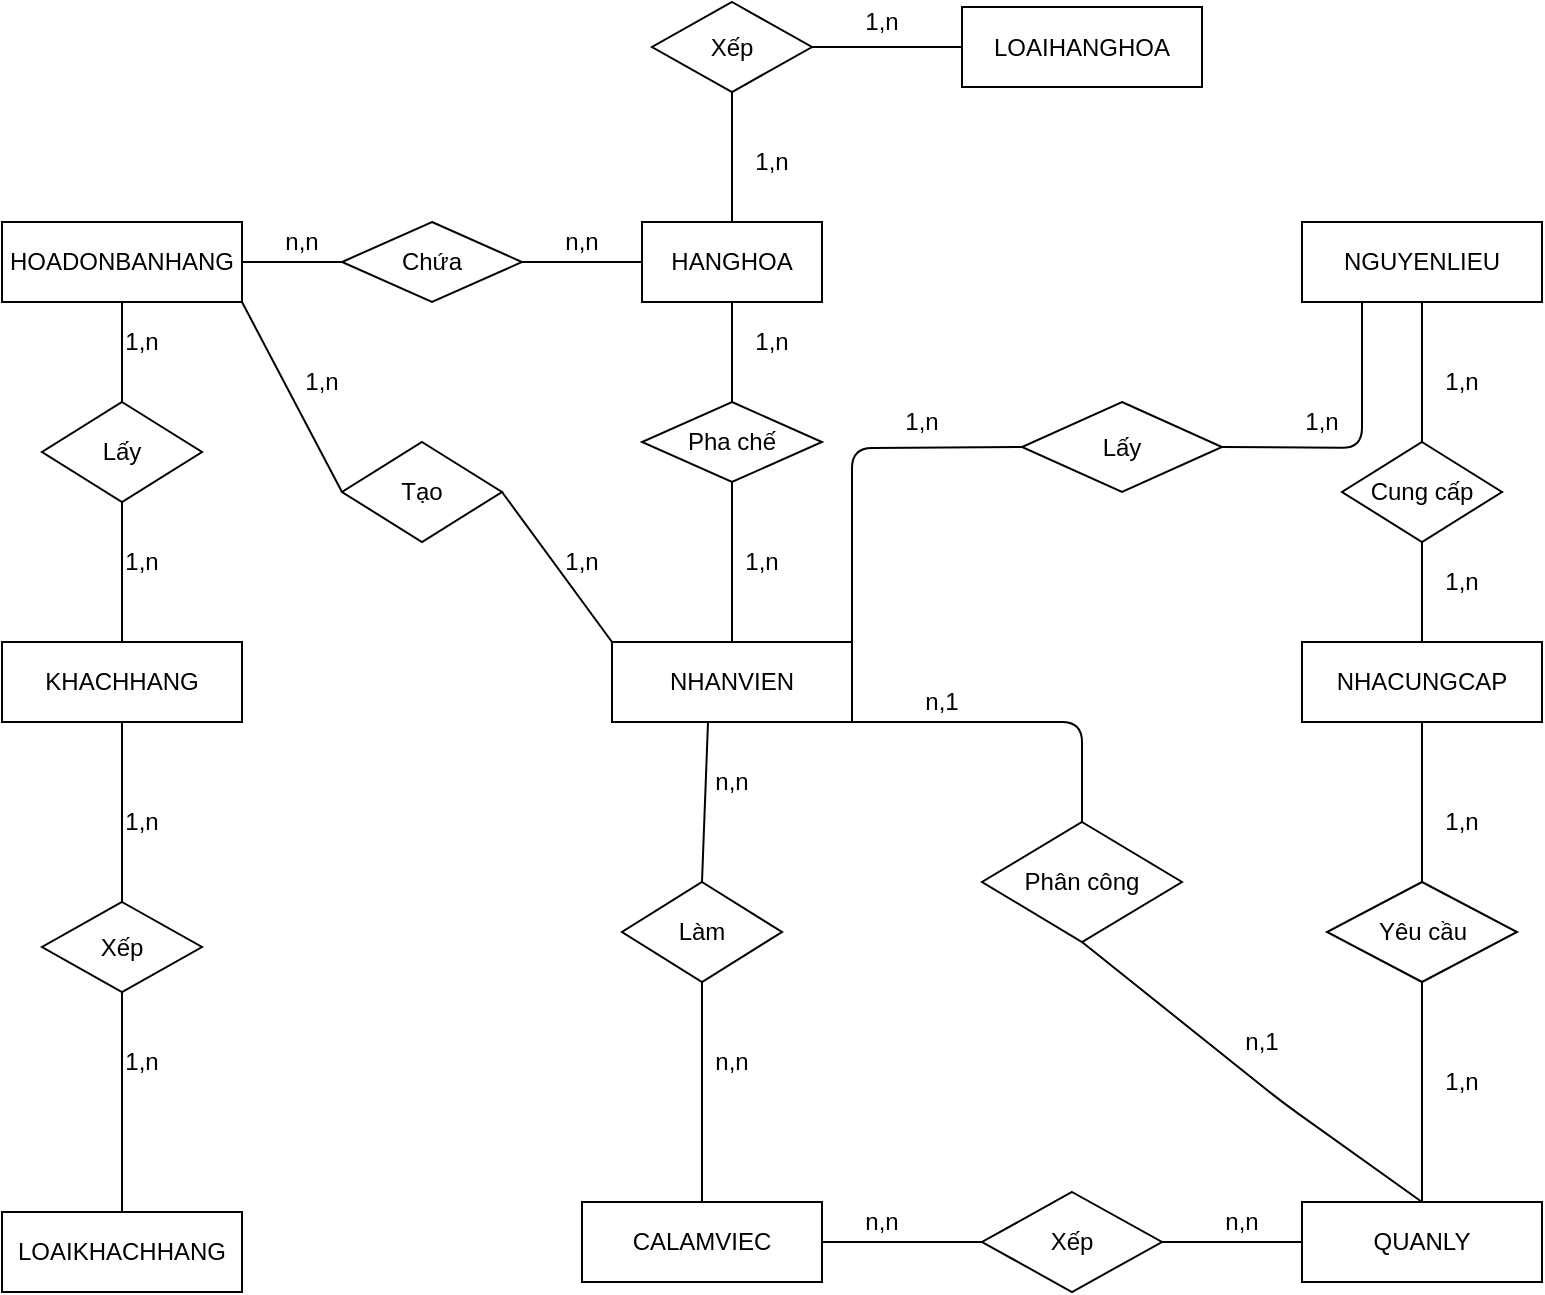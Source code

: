 <mxfile version="14.1.3" type="github">
  <diagram id="_luvdSTD__BYO-KGzidT" name="Page-1">
    <mxGraphModel dx="1036" dy="1721" grid="0" gridSize="10" guides="1" tooltips="1" connect="1" arrows="1" fold="1" page="0" pageScale="1" pageWidth="827" pageHeight="1169" math="0" shadow="0">
      <root>
        <mxCell id="0" />
        <mxCell id="1" parent="0" />
        <mxCell id="zBJNnqJArTvOOcfaqeSt-1" value="NHANVIEN" style="rounded=0;whiteSpace=wrap;html=1;" vertex="1" parent="1">
          <mxGeometry x="315" y="-120" width="120" height="40" as="geometry" />
        </mxCell>
        <mxCell id="zBJNnqJArTvOOcfaqeSt-2" value="LOAIKHACHHANG" style="rounded=0;whiteSpace=wrap;html=1;" vertex="1" parent="1">
          <mxGeometry x="10" y="165" width="120" height="40" as="geometry" />
        </mxCell>
        <mxCell id="zBJNnqJArTvOOcfaqeSt-3" value="HOADONBANHANG" style="rounded=0;whiteSpace=wrap;html=1;" vertex="1" parent="1">
          <mxGeometry x="10" y="-330" width="120" height="40" as="geometry" />
        </mxCell>
        <mxCell id="zBJNnqJArTvOOcfaqeSt-4" value="KHACHHANG" style="rounded=0;whiteSpace=wrap;html=1;" vertex="1" parent="1">
          <mxGeometry x="10" y="-120" width="120" height="40" as="geometry" />
        </mxCell>
        <mxCell id="zBJNnqJArTvOOcfaqeSt-5" value="LOAIHANGHOA" style="rounded=0;whiteSpace=wrap;html=1;" vertex="1" parent="1">
          <mxGeometry x="490" y="-437.5" width="120" height="40" as="geometry" />
        </mxCell>
        <mxCell id="zBJNnqJArTvOOcfaqeSt-6" value="CALAMVIEC" style="rounded=0;whiteSpace=wrap;html=1;" vertex="1" parent="1">
          <mxGeometry x="300" y="160" width="120" height="40" as="geometry" />
        </mxCell>
        <mxCell id="zBJNnqJArTvOOcfaqeSt-7" value="NHACUNGCAP" style="rounded=0;whiteSpace=wrap;html=1;" vertex="1" parent="1">
          <mxGeometry x="660" y="-120" width="120" height="40" as="geometry" />
        </mxCell>
        <mxCell id="zBJNnqJArTvOOcfaqeSt-9" value="HANGHOA" style="rounded=0;whiteSpace=wrap;html=1;" vertex="1" parent="1">
          <mxGeometry x="330" y="-330" width="90" height="40" as="geometry" />
        </mxCell>
        <mxCell id="zBJNnqJArTvOOcfaqeSt-11" value="Chứa" style="rhombus;whiteSpace=wrap;html=1;" vertex="1" parent="1">
          <mxGeometry x="180" y="-330" width="90" height="40" as="geometry" />
        </mxCell>
        <mxCell id="zBJNnqJArTvOOcfaqeSt-13" value="" style="endArrow=none;html=1;exitX=1;exitY=0.5;exitDx=0;exitDy=0;entryX=0;entryY=0.5;entryDx=0;entryDy=0;" edge="1" parent="1" source="zBJNnqJArTvOOcfaqeSt-11" target="zBJNnqJArTvOOcfaqeSt-9">
          <mxGeometry width="50" height="50" relative="1" as="geometry">
            <mxPoint x="240" y="-141" as="sourcePoint" />
            <mxPoint x="290" y="-191" as="targetPoint" />
          </mxGeometry>
        </mxCell>
        <mxCell id="zBJNnqJArTvOOcfaqeSt-14" value="" style="endArrow=none;html=1;exitX=1;exitY=0.5;exitDx=0;exitDy=0;" edge="1" parent="1" source="zBJNnqJArTvOOcfaqeSt-3" target="zBJNnqJArTvOOcfaqeSt-11">
          <mxGeometry width="50" height="50" relative="1" as="geometry">
            <mxPoint x="280" y="-130" as="sourcePoint" />
            <mxPoint x="330" y="-180" as="targetPoint" />
          </mxGeometry>
        </mxCell>
        <mxCell id="zBJNnqJArTvOOcfaqeSt-15" value="n,n" style="text;html=1;strokeColor=none;fillColor=none;align=center;verticalAlign=middle;whiteSpace=wrap;rounded=0;" vertex="1" parent="1">
          <mxGeometry x="140" y="-330" width="40" height="20" as="geometry" />
        </mxCell>
        <mxCell id="zBJNnqJArTvOOcfaqeSt-16" value="n,n" style="text;html=1;strokeColor=none;fillColor=none;align=center;verticalAlign=middle;whiteSpace=wrap;rounded=0;" vertex="1" parent="1">
          <mxGeometry x="280" y="-330" width="40" height="20" as="geometry" />
        </mxCell>
        <mxCell id="zBJNnqJArTvOOcfaqeSt-18" value="Xếp" style="rhombus;whiteSpace=wrap;html=1;" vertex="1" parent="1">
          <mxGeometry x="335" y="-440" width="80" height="45" as="geometry" />
        </mxCell>
        <mxCell id="zBJNnqJArTvOOcfaqeSt-19" value="" style="endArrow=none;html=1;entryX=0.5;entryY=1;entryDx=0;entryDy=0;exitX=0.5;exitY=0;exitDx=0;exitDy=0;" edge="1" parent="1" source="zBJNnqJArTvOOcfaqeSt-9" target="zBJNnqJArTvOOcfaqeSt-18">
          <mxGeometry width="50" height="50" relative="1" as="geometry">
            <mxPoint x="320" y="-180" as="sourcePoint" />
            <mxPoint x="370" y="-230" as="targetPoint" />
          </mxGeometry>
        </mxCell>
        <mxCell id="zBJNnqJArTvOOcfaqeSt-20" value="" style="endArrow=none;html=1;entryX=0;entryY=0.5;entryDx=0;entryDy=0;exitX=1;exitY=0.5;exitDx=0;exitDy=0;" edge="1" parent="1" source="zBJNnqJArTvOOcfaqeSt-18" target="zBJNnqJArTvOOcfaqeSt-5">
          <mxGeometry width="50" height="50" relative="1" as="geometry">
            <mxPoint x="320" y="-180" as="sourcePoint" />
            <mxPoint x="370" y="-230" as="targetPoint" />
          </mxGeometry>
        </mxCell>
        <mxCell id="zBJNnqJArTvOOcfaqeSt-21" value="1,n" style="text;html=1;strokeColor=none;fillColor=none;align=center;verticalAlign=middle;whiteSpace=wrap;rounded=0;" vertex="1" parent="1">
          <mxGeometry x="375" y="-370" width="40" height="20" as="geometry" />
        </mxCell>
        <mxCell id="zBJNnqJArTvOOcfaqeSt-22" value="1,n" style="text;html=1;strokeColor=none;fillColor=none;align=center;verticalAlign=middle;whiteSpace=wrap;rounded=0;" vertex="1" parent="1">
          <mxGeometry x="430" y="-440" width="40" height="20" as="geometry" />
        </mxCell>
        <mxCell id="zBJNnqJArTvOOcfaqeSt-23" value="Pha chế" style="rhombus;whiteSpace=wrap;html=1;" vertex="1" parent="1">
          <mxGeometry x="330" y="-240" width="90" height="40" as="geometry" />
        </mxCell>
        <mxCell id="zBJNnqJArTvOOcfaqeSt-24" value="" style="endArrow=none;html=1;entryX=0.5;entryY=1;entryDx=0;entryDy=0;exitX=0.5;exitY=0;exitDx=0;exitDy=0;" edge="1" parent="1" source="zBJNnqJArTvOOcfaqeSt-1" target="zBJNnqJArTvOOcfaqeSt-23">
          <mxGeometry width="50" height="50" relative="1" as="geometry">
            <mxPoint x="270" y="-110" as="sourcePoint" />
            <mxPoint x="320" y="-160" as="targetPoint" />
          </mxGeometry>
        </mxCell>
        <mxCell id="zBJNnqJArTvOOcfaqeSt-25" value="" style="endArrow=none;html=1;entryX=0.5;entryY=1;entryDx=0;entryDy=0;" edge="1" parent="1" source="zBJNnqJArTvOOcfaqeSt-23" target="zBJNnqJArTvOOcfaqeSt-9">
          <mxGeometry width="50" height="50" relative="1" as="geometry">
            <mxPoint x="270" y="-110" as="sourcePoint" />
            <mxPoint x="320" y="-160" as="targetPoint" />
          </mxGeometry>
        </mxCell>
        <mxCell id="zBJNnqJArTvOOcfaqeSt-26" value="1,n" style="text;html=1;strokeColor=none;fillColor=none;align=center;verticalAlign=middle;whiteSpace=wrap;rounded=0;" vertex="1" parent="1">
          <mxGeometry x="375" y="-280" width="40" height="20" as="geometry" />
        </mxCell>
        <mxCell id="zBJNnqJArTvOOcfaqeSt-27" value="1,n" style="text;html=1;strokeColor=none;fillColor=none;align=center;verticalAlign=middle;whiteSpace=wrap;rounded=0;" vertex="1" parent="1">
          <mxGeometry x="370" y="-170" width="40" height="20" as="geometry" />
        </mxCell>
        <mxCell id="zBJNnqJArTvOOcfaqeSt-28" value="NGUYENLIEU" style="rounded=0;whiteSpace=wrap;html=1;" vertex="1" parent="1">
          <mxGeometry x="660" y="-330" width="120" height="40" as="geometry" />
        </mxCell>
        <mxCell id="zBJNnqJArTvOOcfaqeSt-29" value="Lấy" style="rhombus;whiteSpace=wrap;html=1;" vertex="1" parent="1">
          <mxGeometry x="520" y="-240" width="100" height="45" as="geometry" />
        </mxCell>
        <mxCell id="zBJNnqJArTvOOcfaqeSt-30" value="" style="endArrow=none;html=1;exitX=1;exitY=0.5;exitDx=0;exitDy=0;entryX=0;entryY=0.5;entryDx=0;entryDy=0;" edge="1" parent="1" source="zBJNnqJArTvOOcfaqeSt-1" target="zBJNnqJArTvOOcfaqeSt-29">
          <mxGeometry width="50" height="50" relative="1" as="geometry">
            <mxPoint x="450" y="-120" as="sourcePoint" />
            <mxPoint x="500" y="-170" as="targetPoint" />
            <Array as="points">
              <mxPoint x="435" y="-217" />
            </Array>
          </mxGeometry>
        </mxCell>
        <mxCell id="zBJNnqJArTvOOcfaqeSt-31" value="" style="endArrow=none;html=1;entryX=1;entryY=0.5;entryDx=0;entryDy=0;exitX=0.25;exitY=1;exitDx=0;exitDy=0;" edge="1" parent="1" source="zBJNnqJArTvOOcfaqeSt-28" target="zBJNnqJArTvOOcfaqeSt-29">
          <mxGeometry width="50" height="50" relative="1" as="geometry">
            <mxPoint x="450" y="-120" as="sourcePoint" />
            <mxPoint x="500" y="-170" as="targetPoint" />
            <Array as="points">
              <mxPoint x="690" y="-217" />
            </Array>
          </mxGeometry>
        </mxCell>
        <mxCell id="zBJNnqJArTvOOcfaqeSt-32" value="1,n" style="text;html=1;strokeColor=none;fillColor=none;align=center;verticalAlign=middle;whiteSpace=wrap;rounded=0;" vertex="1" parent="1">
          <mxGeometry x="450" y="-240" width="40" height="20" as="geometry" />
        </mxCell>
        <mxCell id="zBJNnqJArTvOOcfaqeSt-33" value="1,n" style="text;html=1;strokeColor=none;fillColor=none;align=center;verticalAlign=middle;whiteSpace=wrap;rounded=0;" vertex="1" parent="1">
          <mxGeometry x="650" y="-240" width="40" height="20" as="geometry" />
        </mxCell>
        <mxCell id="zBJNnqJArTvOOcfaqeSt-35" value="Cung cấp" style="rhombus;whiteSpace=wrap;html=1;" vertex="1" parent="1">
          <mxGeometry x="680" y="-220" width="80" height="50" as="geometry" />
        </mxCell>
        <mxCell id="zBJNnqJArTvOOcfaqeSt-37" value="" style="endArrow=none;html=1;entryX=0.5;entryY=1;entryDx=0;entryDy=0;exitX=0.5;exitY=0;exitDx=0;exitDy=0;" edge="1" parent="1" source="zBJNnqJArTvOOcfaqeSt-7" target="zBJNnqJArTvOOcfaqeSt-35">
          <mxGeometry width="50" height="50" relative="1" as="geometry">
            <mxPoint x="380" y="-40" as="sourcePoint" />
            <mxPoint x="430" y="-90" as="targetPoint" />
          </mxGeometry>
        </mxCell>
        <mxCell id="zBJNnqJArTvOOcfaqeSt-39" value="" style="endArrow=none;html=1;entryX=0.5;entryY=1;entryDx=0;entryDy=0;exitX=0.5;exitY=0;exitDx=0;exitDy=0;" edge="1" parent="1" source="zBJNnqJArTvOOcfaqeSt-35" target="zBJNnqJArTvOOcfaqeSt-28">
          <mxGeometry width="50" height="50" relative="1" as="geometry">
            <mxPoint x="380" y="-40" as="sourcePoint" />
            <mxPoint x="430" y="-90" as="targetPoint" />
          </mxGeometry>
        </mxCell>
        <mxCell id="zBJNnqJArTvOOcfaqeSt-40" value="1,n" style="text;html=1;strokeColor=none;fillColor=none;align=center;verticalAlign=middle;whiteSpace=wrap;rounded=0;" vertex="1" parent="1">
          <mxGeometry x="720" y="-260" width="40" height="20" as="geometry" />
        </mxCell>
        <mxCell id="zBJNnqJArTvOOcfaqeSt-41" value="1,n" style="text;html=1;strokeColor=none;fillColor=none;align=center;verticalAlign=middle;whiteSpace=wrap;rounded=0;" vertex="1" parent="1">
          <mxGeometry x="720" y="-160" width="40" height="20" as="geometry" />
        </mxCell>
        <mxCell id="zBJNnqJArTvOOcfaqeSt-42" value="Xếp" style="rhombus;whiteSpace=wrap;html=1;" vertex="1" parent="1">
          <mxGeometry x="500" y="155" width="90" height="50" as="geometry" />
        </mxCell>
        <mxCell id="zBJNnqJArTvOOcfaqeSt-44" value="QUANLY" style="rounded=0;whiteSpace=wrap;html=1;" vertex="1" parent="1">
          <mxGeometry x="660" y="160" width="120" height="40" as="geometry" />
        </mxCell>
        <mxCell id="zBJNnqJArTvOOcfaqeSt-46" value="" style="endArrow=none;html=1;entryX=0;entryY=0.5;entryDx=0;entryDy=0;exitX=1;exitY=0.5;exitDx=0;exitDy=0;" edge="1" parent="1" source="zBJNnqJArTvOOcfaqeSt-6" target="zBJNnqJArTvOOcfaqeSt-42">
          <mxGeometry width="50" height="50" relative="1" as="geometry">
            <mxPoint x="320" y="-30" as="sourcePoint" />
            <mxPoint x="370" y="-80" as="targetPoint" />
          </mxGeometry>
        </mxCell>
        <mxCell id="zBJNnqJArTvOOcfaqeSt-47" value="" style="endArrow=none;html=1;entryX=0;entryY=0.5;entryDx=0;entryDy=0;exitX=1;exitY=0.5;exitDx=0;exitDy=0;" edge="1" parent="1" source="zBJNnqJArTvOOcfaqeSt-42" target="zBJNnqJArTvOOcfaqeSt-44">
          <mxGeometry width="50" height="50" relative="1" as="geometry">
            <mxPoint x="320" y="-30" as="sourcePoint" />
            <mxPoint x="370" y="-80" as="targetPoint" />
          </mxGeometry>
        </mxCell>
        <mxCell id="zBJNnqJArTvOOcfaqeSt-48" value="n,n" style="text;html=1;strokeColor=none;fillColor=none;align=center;verticalAlign=middle;whiteSpace=wrap;rounded=0;" vertex="1" parent="1">
          <mxGeometry x="430" y="160" width="40" height="20" as="geometry" />
        </mxCell>
        <mxCell id="zBJNnqJArTvOOcfaqeSt-49" value="n,n" style="text;html=1;strokeColor=none;fillColor=none;align=center;verticalAlign=middle;whiteSpace=wrap;rounded=0;" vertex="1" parent="1">
          <mxGeometry x="610" y="160" width="40" height="20" as="geometry" />
        </mxCell>
        <mxCell id="zBJNnqJArTvOOcfaqeSt-50" value="Yêu cầu" style="rhombus;whiteSpace=wrap;html=1;" vertex="1" parent="1">
          <mxGeometry x="672.5" width="95" height="50" as="geometry" />
        </mxCell>
        <mxCell id="zBJNnqJArTvOOcfaqeSt-51" value="" style="endArrow=none;html=1;entryX=0.5;entryY=1;entryDx=0;entryDy=0;exitX=0.5;exitY=0;exitDx=0;exitDy=0;" edge="1" parent="1" source="zBJNnqJArTvOOcfaqeSt-50" target="zBJNnqJArTvOOcfaqeSt-7">
          <mxGeometry width="50" height="50" relative="1" as="geometry">
            <mxPoint x="440" y="-30" as="sourcePoint" />
            <mxPoint x="490" y="-80" as="targetPoint" />
          </mxGeometry>
        </mxCell>
        <mxCell id="zBJNnqJArTvOOcfaqeSt-52" value="" style="endArrow=none;html=1;entryX=0.5;entryY=1;entryDx=0;entryDy=0;exitX=0.5;exitY=0;exitDx=0;exitDy=0;" edge="1" parent="1" source="zBJNnqJArTvOOcfaqeSt-44" target="zBJNnqJArTvOOcfaqeSt-50">
          <mxGeometry width="50" height="50" relative="1" as="geometry">
            <mxPoint x="440" y="-30" as="sourcePoint" />
            <mxPoint x="490" y="-80" as="targetPoint" />
          </mxGeometry>
        </mxCell>
        <mxCell id="zBJNnqJArTvOOcfaqeSt-53" value="1,n" style="text;html=1;strokeColor=none;fillColor=none;align=center;verticalAlign=middle;whiteSpace=wrap;rounded=0;" vertex="1" parent="1">
          <mxGeometry x="720" y="-40" width="40" height="20" as="geometry" />
        </mxCell>
        <mxCell id="zBJNnqJArTvOOcfaqeSt-54" value="1,n" style="text;html=1;strokeColor=none;fillColor=none;align=center;verticalAlign=middle;whiteSpace=wrap;rounded=0;" vertex="1" parent="1">
          <mxGeometry x="720" y="90" width="40" height="20" as="geometry" />
        </mxCell>
        <mxCell id="zBJNnqJArTvOOcfaqeSt-57" value="Làm" style="rhombus;whiteSpace=wrap;html=1;" vertex="1" parent="1">
          <mxGeometry x="320" width="80" height="50" as="geometry" />
        </mxCell>
        <mxCell id="zBJNnqJArTvOOcfaqeSt-58" value="" style="endArrow=none;html=1;exitX=0.5;exitY=0;exitDx=0;exitDy=0;" edge="1" parent="1" source="zBJNnqJArTvOOcfaqeSt-57">
          <mxGeometry width="50" height="50" relative="1" as="geometry">
            <mxPoint x="360" y="-10" as="sourcePoint" />
            <mxPoint x="363" y="-80" as="targetPoint" />
          </mxGeometry>
        </mxCell>
        <mxCell id="zBJNnqJArTvOOcfaqeSt-59" value="" style="endArrow=none;html=1;entryX=0.5;entryY=0;entryDx=0;entryDy=0;" edge="1" parent="1" target="zBJNnqJArTvOOcfaqeSt-6">
          <mxGeometry width="50" height="50" relative="1" as="geometry">
            <mxPoint x="360" y="50" as="sourcePoint" />
            <mxPoint x="410" y="-60" as="targetPoint" />
          </mxGeometry>
        </mxCell>
        <mxCell id="zBJNnqJArTvOOcfaqeSt-60" value="n,n" style="text;html=1;strokeColor=none;fillColor=none;align=center;verticalAlign=middle;whiteSpace=wrap;rounded=0;" vertex="1" parent="1">
          <mxGeometry x="355" y="80" width="40" height="20" as="geometry" />
        </mxCell>
        <mxCell id="zBJNnqJArTvOOcfaqeSt-61" value="n,n" style="text;html=1;strokeColor=none;fillColor=none;align=center;verticalAlign=middle;whiteSpace=wrap;rounded=0;" vertex="1" parent="1">
          <mxGeometry x="355" y="-60" width="40" height="20" as="geometry" />
        </mxCell>
        <mxCell id="zBJNnqJArTvOOcfaqeSt-63" value="Phân công" style="rhombus;whiteSpace=wrap;html=1;" vertex="1" parent="1">
          <mxGeometry x="500" y="-30" width="100" height="60" as="geometry" />
        </mxCell>
        <mxCell id="zBJNnqJArTvOOcfaqeSt-64" value="" style="endArrow=none;html=1;entryX=0.75;entryY=1;entryDx=0;entryDy=0;exitX=0.5;exitY=0;exitDx=0;exitDy=0;" edge="1" parent="1" source="zBJNnqJArTvOOcfaqeSt-63" target="zBJNnqJArTvOOcfaqeSt-1">
          <mxGeometry width="50" height="50" relative="1" as="geometry">
            <mxPoint x="360" y="-10" as="sourcePoint" />
            <mxPoint x="410" y="-60" as="targetPoint" />
            <Array as="points">
              <mxPoint x="550" y="-80" />
            </Array>
          </mxGeometry>
        </mxCell>
        <mxCell id="zBJNnqJArTvOOcfaqeSt-65" value="" style="endArrow=none;html=1;entryX=0.5;entryY=1;entryDx=0;entryDy=0;" edge="1" parent="1" target="zBJNnqJArTvOOcfaqeSt-63">
          <mxGeometry width="50" height="50" relative="1" as="geometry">
            <mxPoint x="720" y="160" as="sourcePoint" />
            <mxPoint x="410" y="-60" as="targetPoint" />
            <Array as="points">
              <mxPoint x="650" y="110" />
            </Array>
          </mxGeometry>
        </mxCell>
        <mxCell id="zBJNnqJArTvOOcfaqeSt-66" value="n,1&lt;span style=&quot;color: rgba(0 , 0 , 0 , 0) ; font-family: monospace ; font-size: 0px&quot;&gt;%3CmxGraphModel%3E%3Croot%3E%3CmxCell%20id%3D%220%22%2F%3E%3CmxCell%20id%3D%221%22%20parent%3D%220%22%2F%3E%3CmxCell%20id%3D%222%22%20value%3D%221%2Cn%22%20style%3D%22text%3Bhtml%3D1%3BstrokeColor%3Dnone%3BfillColor%3Dnone%3Balign%3Dcenter%3BverticalAlign%3Dmiddle%3BwhiteSpace%3Dwrap%3Brounded%3D0%3B%22%20vertex%3D%221%22%20parent%3D%221%22%3E%3CmxGeometry%20x%3D%22375%22%20y%3D%22-280%22%20width%3D%2240%22%20height%3D%2220%22%20as%3D%22geometry%22%2F%3E%3C%2FmxCell%3E%3C%2Froot%3E%3C%2FmxGraphModel%3Ev&lt;/span&gt;" style="text;html=1;strokeColor=none;fillColor=none;align=center;verticalAlign=middle;whiteSpace=wrap;rounded=0;" vertex="1" parent="1">
          <mxGeometry x="460" y="-100" width="40" height="20" as="geometry" />
        </mxCell>
        <mxCell id="zBJNnqJArTvOOcfaqeSt-68" value="n,1&lt;span style=&quot;color: rgba(0 , 0 , 0 , 0) ; font-family: monospace ; font-size: 0px&quot;&gt;%3CmxGraphModel%3E%3Croot%3E%3CmxCell%20id%3D%220%22%2F%3E%3CmxCell%20id%3D%221%22%20parent%3D%220%22%2F%3E%3CmxCell%20id%3D%222%22%20value%3D%221%2Cn%22%20style%3D%22text%3Bhtml%3D1%3BstrokeColor%3Dnone%3BfillColor%3Dnone%3Balign%3Dcenter%3BverticalAlign%3Dmiddle%3BwhiteSpace%3Dwrap%3Brounded%3D0%3B%22%20vertex%3D%221%22%20parent%3D%221%22%3E%3CmxGeometry%20x%3D%22375%22%20y%3D%22-280%22%20width%3D%2240%22%20height%3D%2220%22%20as%3D%22geometry%22%2F%3E%3C%2FmxCell%3E%3C%2Froot%3E%3C%2FmxGraphModel%3Ev&lt;/span&gt;" style="text;html=1;strokeColor=none;fillColor=none;align=center;verticalAlign=middle;whiteSpace=wrap;rounded=0;" vertex="1" parent="1">
          <mxGeometry x="620" y="70" width="40" height="20" as="geometry" />
        </mxCell>
        <mxCell id="zBJNnqJArTvOOcfaqeSt-71" value="Xếp" style="rhombus;whiteSpace=wrap;html=1;" vertex="1" parent="1">
          <mxGeometry x="30" y="10" width="80" height="45" as="geometry" />
        </mxCell>
        <mxCell id="zBJNnqJArTvOOcfaqeSt-72" value="" style="endArrow=none;html=1;exitX=0.5;exitY=0;exitDx=0;exitDy=0;entryX=0.5;entryY=1;entryDx=0;entryDy=0;" edge="1" parent="1" source="zBJNnqJArTvOOcfaqeSt-2" target="zBJNnqJArTvOOcfaqeSt-71">
          <mxGeometry width="50" height="50" relative="1" as="geometry">
            <mxPoint x="70" y="150" as="sourcePoint" />
            <mxPoint x="350" y="-40" as="targetPoint" />
          </mxGeometry>
        </mxCell>
        <mxCell id="zBJNnqJArTvOOcfaqeSt-73" value="" style="endArrow=none;html=1;exitX=0.5;exitY=0;exitDx=0;exitDy=0;entryX=0.5;entryY=1;entryDx=0;entryDy=0;" edge="1" parent="1" source="zBJNnqJArTvOOcfaqeSt-71" target="zBJNnqJArTvOOcfaqeSt-4">
          <mxGeometry width="50" height="50" relative="1" as="geometry">
            <mxPoint x="300" y="10" as="sourcePoint" />
            <mxPoint x="350" y="-40" as="targetPoint" />
          </mxGeometry>
        </mxCell>
        <mxCell id="zBJNnqJArTvOOcfaqeSt-75" value="1,n" style="text;html=1;strokeColor=none;fillColor=none;align=center;verticalAlign=middle;whiteSpace=wrap;rounded=0;" vertex="1" parent="1">
          <mxGeometry x="60" y="-40" width="40" height="20" as="geometry" />
        </mxCell>
        <mxCell id="zBJNnqJArTvOOcfaqeSt-76" value="1,n" style="text;html=1;strokeColor=none;fillColor=none;align=center;verticalAlign=middle;whiteSpace=wrap;rounded=0;" vertex="1" parent="1">
          <mxGeometry x="60" y="80" width="40" height="20" as="geometry" />
        </mxCell>
        <mxCell id="zBJNnqJArTvOOcfaqeSt-79" value="Tạo" style="rhombus;whiteSpace=wrap;html=1;" vertex="1" parent="1">
          <mxGeometry x="180" y="-220" width="80" height="50" as="geometry" />
        </mxCell>
        <mxCell id="zBJNnqJArTvOOcfaqeSt-80" value="Lấy" style="rhombus;whiteSpace=wrap;html=1;" vertex="1" parent="1">
          <mxGeometry x="30" y="-240" width="80" height="50" as="geometry" />
        </mxCell>
        <mxCell id="zBJNnqJArTvOOcfaqeSt-81" value="" style="endArrow=none;html=1;exitX=0.5;exitY=0;exitDx=0;exitDy=0;entryX=0.5;entryY=1;entryDx=0;entryDy=0;" edge="1" parent="1" source="zBJNnqJArTvOOcfaqeSt-4" target="zBJNnqJArTvOOcfaqeSt-80">
          <mxGeometry width="50" height="50" relative="1" as="geometry">
            <mxPoint x="300" y="10" as="sourcePoint" />
            <mxPoint x="350" y="-40" as="targetPoint" />
          </mxGeometry>
        </mxCell>
        <mxCell id="zBJNnqJArTvOOcfaqeSt-82" value="" style="endArrow=none;html=1;exitX=0.5;exitY=0;exitDx=0;exitDy=0;" edge="1" parent="1" source="zBJNnqJArTvOOcfaqeSt-80" target="zBJNnqJArTvOOcfaqeSt-3">
          <mxGeometry width="50" height="50" relative="1" as="geometry">
            <mxPoint x="300" y="10" as="sourcePoint" />
            <mxPoint x="350" y="-40" as="targetPoint" />
          </mxGeometry>
        </mxCell>
        <mxCell id="zBJNnqJArTvOOcfaqeSt-83" value="1,n" style="text;html=1;strokeColor=none;fillColor=none;align=center;verticalAlign=middle;whiteSpace=wrap;rounded=0;" vertex="1" parent="1">
          <mxGeometry x="60" y="-280" width="40" height="20" as="geometry" />
        </mxCell>
        <mxCell id="zBJNnqJArTvOOcfaqeSt-84" value="1,n" style="text;html=1;strokeColor=none;fillColor=none;align=center;verticalAlign=middle;whiteSpace=wrap;rounded=0;" vertex="1" parent="1">
          <mxGeometry x="60" y="-170" width="40" height="20" as="geometry" />
        </mxCell>
        <mxCell id="zBJNnqJArTvOOcfaqeSt-85" value="" style="endArrow=none;html=1;exitX=1;exitY=0.5;exitDx=0;exitDy=0;entryX=0;entryY=0;entryDx=0;entryDy=0;" edge="1" parent="1" source="zBJNnqJArTvOOcfaqeSt-79" target="zBJNnqJArTvOOcfaqeSt-1">
          <mxGeometry width="50" height="50" relative="1" as="geometry">
            <mxPoint x="300" y="10" as="sourcePoint" />
            <mxPoint x="350" y="-40" as="targetPoint" />
          </mxGeometry>
        </mxCell>
        <mxCell id="zBJNnqJArTvOOcfaqeSt-86" value="" style="endArrow=none;html=1;exitX=1;exitY=1;exitDx=0;exitDy=0;entryX=0;entryY=0.5;entryDx=0;entryDy=0;" edge="1" parent="1" source="zBJNnqJArTvOOcfaqeSt-3" target="zBJNnqJArTvOOcfaqeSt-79">
          <mxGeometry width="50" height="50" relative="1" as="geometry">
            <mxPoint x="300" y="10" as="sourcePoint" />
            <mxPoint x="350" y="-40" as="targetPoint" />
          </mxGeometry>
        </mxCell>
        <mxCell id="zBJNnqJArTvOOcfaqeSt-87" value="1,n" style="text;html=1;strokeColor=none;fillColor=none;align=center;verticalAlign=middle;whiteSpace=wrap;rounded=0;" vertex="1" parent="1">
          <mxGeometry x="280" y="-170" width="40" height="20" as="geometry" />
        </mxCell>
        <mxCell id="zBJNnqJArTvOOcfaqeSt-88" value="1,n" style="text;html=1;strokeColor=none;fillColor=none;align=center;verticalAlign=middle;whiteSpace=wrap;rounded=0;" vertex="1" parent="1">
          <mxGeometry x="150" y="-260" width="40" height="20" as="geometry" />
        </mxCell>
      </root>
    </mxGraphModel>
  </diagram>
</mxfile>
